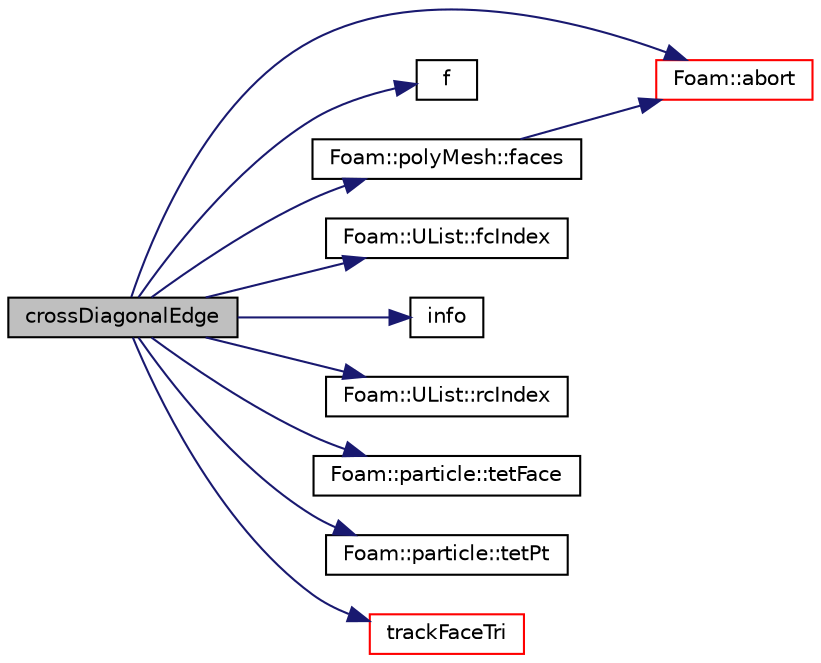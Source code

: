 digraph "crossDiagonalEdge"
{
  bgcolor="transparent";
  edge [fontname="Helvetica",fontsize="10",labelfontname="Helvetica",labelfontsize="10"];
  node [fontname="Helvetica",fontsize="10",shape=record];
  rankdir="LR";
  Node465 [label="crossDiagonalEdge",height=0.2,width=0.4,color="black", fillcolor="grey75", style="filled", fontcolor="black"];
  Node465 -> Node466 [color="midnightblue",fontsize="10",style="solid",fontname="Helvetica"];
  Node466 [label="Foam::abort",height=0.2,width=0.4,color="red",URL="$a21851.html#a447107a607d03e417307c203fa5fb44b"];
  Node465 -> Node511 [color="midnightblue",fontsize="10",style="solid",fontname="Helvetica"];
  Node511 [label="f",height=0.2,width=0.4,color="black",URL="$a18335.html#a888be93833ac7a23170555c69c690288"];
  Node465 -> Node512 [color="midnightblue",fontsize="10",style="solid",fontname="Helvetica"];
  Node512 [label="Foam::polyMesh::faces",height=0.2,width=0.4,color="black",URL="$a28565.html#a431c0a24765f0bb6d32f6a03ce0e9b57",tooltip="Return raw faces. "];
  Node512 -> Node466 [color="midnightblue",fontsize="10",style="solid",fontname="Helvetica"];
  Node465 -> Node513 [color="midnightblue",fontsize="10",style="solid",fontname="Helvetica"];
  Node513 [label="Foam::UList::fcIndex",height=0.2,width=0.4,color="black",URL="$a26837.html#a512534dbc231b74b95ff84902c1b2087",tooltip="Return the forward circular index, i.e. the next index. "];
  Node465 -> Node514 [color="midnightblue",fontsize="10",style="solid",fontname="Helvetica"];
  Node514 [label="info",height=0.2,width=0.4,color="black",URL="$a24305.html#a9966310f3fcf32a9ab0634e67ff85416",tooltip="Return info proxy. "];
  Node465 -> Node515 [color="midnightblue",fontsize="10",style="solid",fontname="Helvetica"];
  Node515 [label="Foam::UList::rcIndex",height=0.2,width=0.4,color="black",URL="$a26837.html#a286b66c68007df4532de24354ec487cb",tooltip="Return the reverse circular index, i.e. the previous index. "];
  Node465 -> Node516 [color="midnightblue",fontsize="10",style="solid",fontname="Helvetica"];
  Node516 [label="Foam::particle::tetFace",height=0.2,width=0.4,color="black",URL="$a24721.html#ad3d4f882f7a269830f27a075583348d6",tooltip="Return current tet face particle is in. "];
  Node465 -> Node517 [color="midnightblue",fontsize="10",style="solid",fontname="Helvetica"];
  Node517 [label="Foam::particle::tetPt",height=0.2,width=0.4,color="black",URL="$a24721.html#a5fdba4fde37ebaad28b0533896e821de",tooltip="Return current tet face particle is in. "];
  Node465 -> Node518 [color="midnightblue",fontsize="10",style="solid",fontname="Helvetica"];
  Node518 [label="trackFaceTri",height=0.2,width=0.4,color="red",URL="$a24305.html#ace2556eafc9c11fe6680a512cd5b4120",tooltip="Track through single triangle. "];
}
